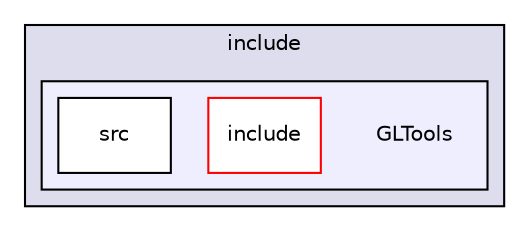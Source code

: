 digraph "include/GLTools" {
  compound=true
  node [ fontsize="10", fontname="Helvetica"];
  edge [ labelfontsize="10", labelfontname="Helvetica"];
  subgraph clusterdir_d44c64559bbebec7f509842c48db8b23 {
    graph [ bgcolor="#ddddee", pencolor="black", label="include" fontname="Helvetica", fontsize="10", URL="dir_d44c64559bbebec7f509842c48db8b23.html"]
  subgraph clusterdir_04d2248af09e8d4b47039d32314b7c56 {
    graph [ bgcolor="#eeeeff", pencolor="black", label="" URL="dir_04d2248af09e8d4b47039d32314b7c56.html"];
    dir_04d2248af09e8d4b47039d32314b7c56 [shape=plaintext label="GLTools"];
    dir_0bdf6ec8bf0dd4e8a8e77453d3eb4f73 [shape=box label="include" color="red" fillcolor="white" style="filled" URL="dir_0bdf6ec8bf0dd4e8a8e77453d3eb4f73.html"];
    dir_e06d6f7f64394931447d653856f6e441 [shape=box label="src" color="black" fillcolor="white" style="filled" URL="dir_e06d6f7f64394931447d653856f6e441.html"];
  }
  }
}
